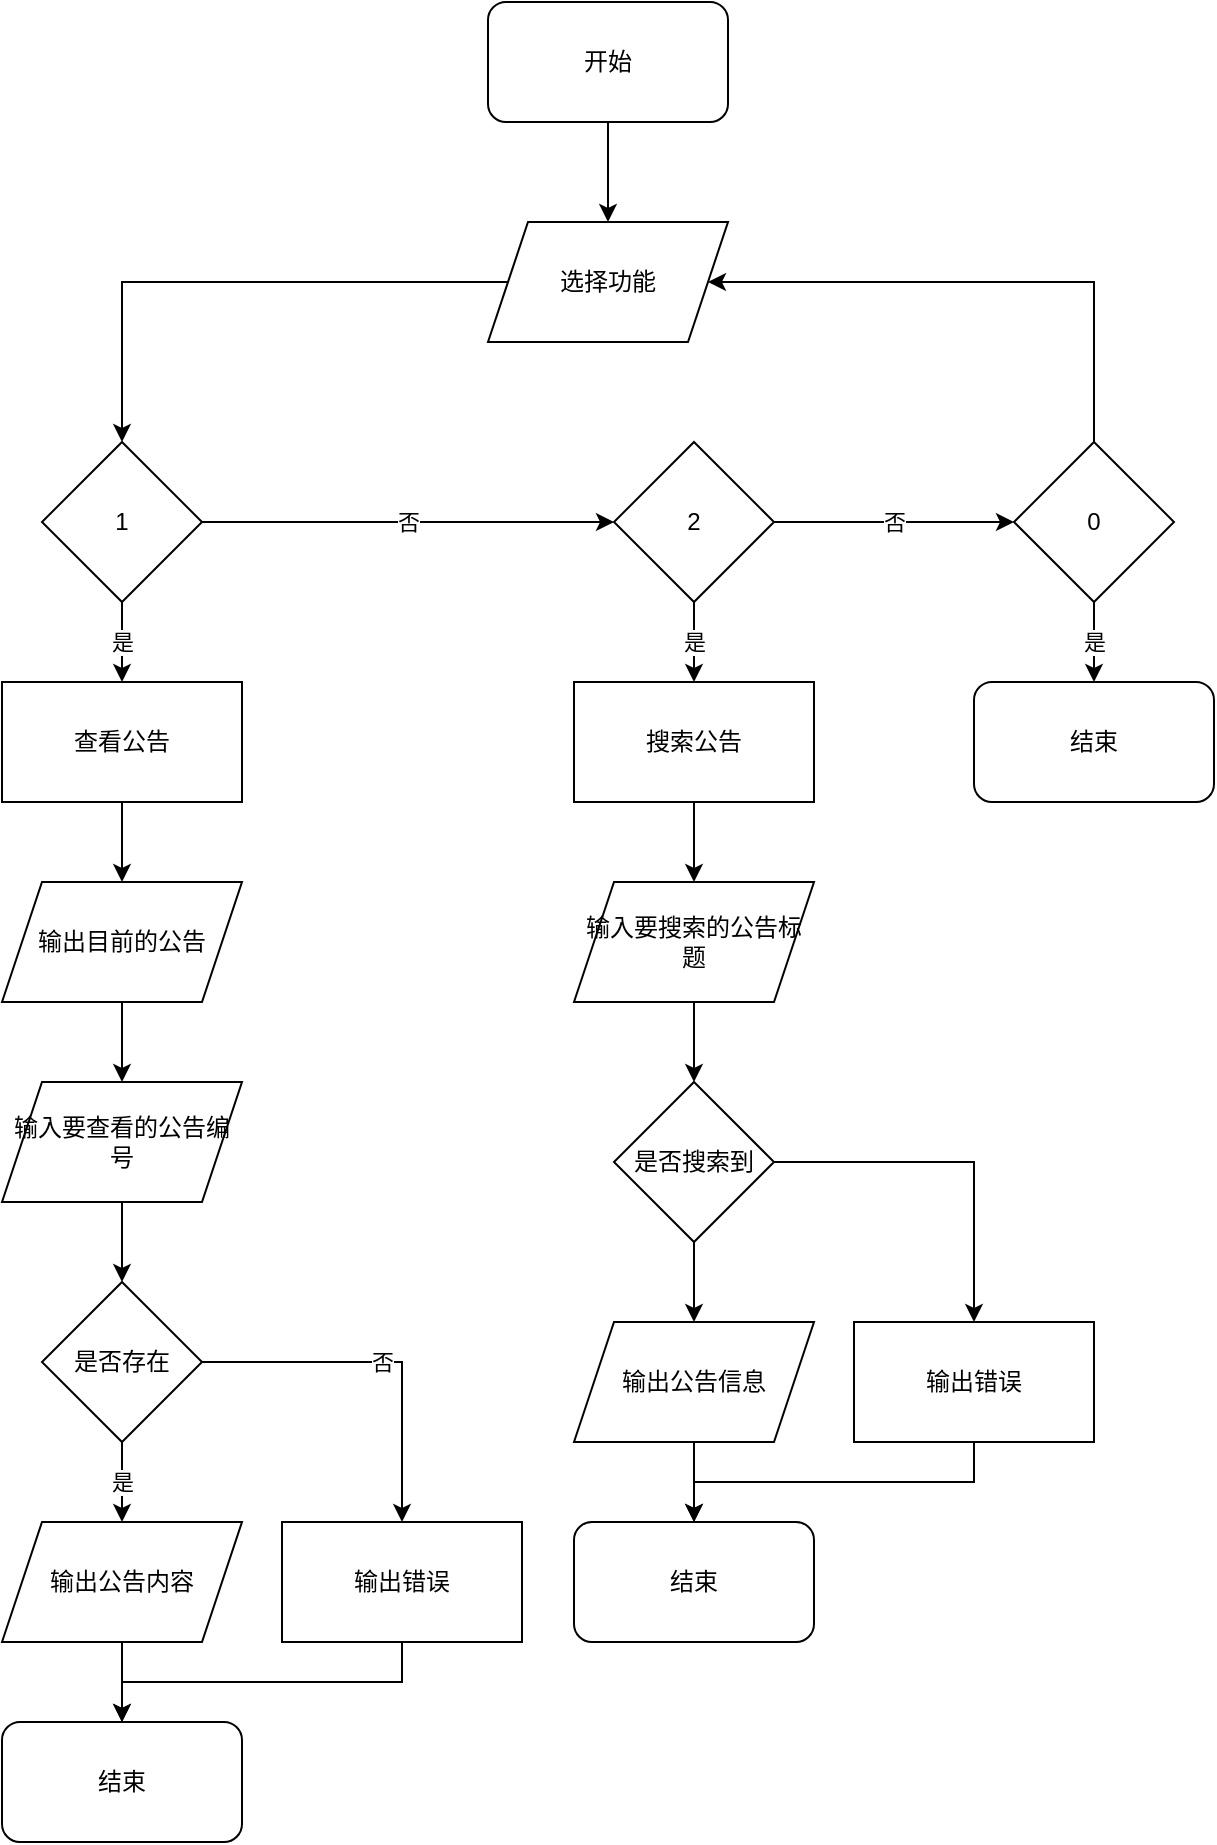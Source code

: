 <mxfile version="21.2.2" type="device">
  <diagram name="第 1 页" id="lqujI1s2nDHAGZgghagF">
    <mxGraphModel dx="1688" dy="812" grid="1" gridSize="10" guides="1" tooltips="1" connect="1" arrows="1" fold="1" page="1" pageScale="1" pageWidth="827" pageHeight="1169" math="0" shadow="0">
      <root>
        <mxCell id="0" />
        <mxCell id="1" parent="0" />
        <mxCell id="N1dWJC2LqQ8XDOZsrson-3" value="" style="edgeStyle=orthogonalEdgeStyle;rounded=0;orthogonalLoop=1;jettySize=auto;html=1;" edge="1" parent="1" source="N1dWJC2LqQ8XDOZsrson-1" target="N1dWJC2LqQ8XDOZsrson-2">
          <mxGeometry relative="1" as="geometry" />
        </mxCell>
        <mxCell id="N1dWJC2LqQ8XDOZsrson-1" value="开始" style="rounded=1;whiteSpace=wrap;html=1;" vertex="1" parent="1">
          <mxGeometry x="354" y="70" width="120" height="60" as="geometry" />
        </mxCell>
        <mxCell id="N1dWJC2LqQ8XDOZsrson-9" style="edgeStyle=orthogonalEdgeStyle;rounded=0;orthogonalLoop=1;jettySize=auto;html=1;" edge="1" parent="1" source="N1dWJC2LqQ8XDOZsrson-2" target="N1dWJC2LqQ8XDOZsrson-4">
          <mxGeometry relative="1" as="geometry" />
        </mxCell>
        <mxCell id="N1dWJC2LqQ8XDOZsrson-2" value="选择功能" style="shape=parallelogram;perimeter=parallelogramPerimeter;whiteSpace=wrap;html=1;fixedSize=1;" vertex="1" parent="1">
          <mxGeometry x="354" y="180" width="120" height="60" as="geometry" />
        </mxCell>
        <mxCell id="N1dWJC2LqQ8XDOZsrson-6" value="否" style="edgeStyle=orthogonalEdgeStyle;rounded=0;orthogonalLoop=1;jettySize=auto;html=1;" edge="1" parent="1" source="N1dWJC2LqQ8XDOZsrson-4" target="N1dWJC2LqQ8XDOZsrson-5">
          <mxGeometry relative="1" as="geometry" />
        </mxCell>
        <mxCell id="N1dWJC2LqQ8XDOZsrson-11" value="是" style="edgeStyle=orthogonalEdgeStyle;rounded=0;orthogonalLoop=1;jettySize=auto;html=1;" edge="1" parent="1" source="N1dWJC2LqQ8XDOZsrson-4" target="N1dWJC2LqQ8XDOZsrson-10">
          <mxGeometry relative="1" as="geometry" />
        </mxCell>
        <mxCell id="N1dWJC2LqQ8XDOZsrson-4" value="1" style="rhombus;whiteSpace=wrap;html=1;" vertex="1" parent="1">
          <mxGeometry x="131" y="290" width="80" height="80" as="geometry" />
        </mxCell>
        <mxCell id="N1dWJC2LqQ8XDOZsrson-8" value="否" style="edgeStyle=orthogonalEdgeStyle;rounded=0;orthogonalLoop=1;jettySize=auto;html=1;" edge="1" parent="1" source="N1dWJC2LqQ8XDOZsrson-5" target="N1dWJC2LqQ8XDOZsrson-7">
          <mxGeometry relative="1" as="geometry" />
        </mxCell>
        <mxCell id="N1dWJC2LqQ8XDOZsrson-32" value="是" style="edgeStyle=orthogonalEdgeStyle;rounded=0;orthogonalLoop=1;jettySize=auto;html=1;" edge="1" parent="1" source="N1dWJC2LqQ8XDOZsrson-5" target="N1dWJC2LqQ8XDOZsrson-31">
          <mxGeometry relative="1" as="geometry" />
        </mxCell>
        <mxCell id="N1dWJC2LqQ8XDOZsrson-5" value="2" style="rhombus;whiteSpace=wrap;html=1;" vertex="1" parent="1">
          <mxGeometry x="417" y="290" width="80" height="80" as="geometry" />
        </mxCell>
        <mxCell id="N1dWJC2LqQ8XDOZsrson-44" style="edgeStyle=orthogonalEdgeStyle;rounded=0;orthogonalLoop=1;jettySize=auto;html=1;" edge="1" parent="1" source="N1dWJC2LqQ8XDOZsrson-7" target="N1dWJC2LqQ8XDOZsrson-2">
          <mxGeometry relative="1" as="geometry">
            <Array as="points">
              <mxPoint x="657" y="210" />
            </Array>
          </mxGeometry>
        </mxCell>
        <mxCell id="N1dWJC2LqQ8XDOZsrson-46" value="是" style="edgeStyle=orthogonalEdgeStyle;rounded=0;orthogonalLoop=1;jettySize=auto;html=1;" edge="1" parent="1" source="N1dWJC2LqQ8XDOZsrson-7" target="N1dWJC2LqQ8XDOZsrson-45">
          <mxGeometry relative="1" as="geometry" />
        </mxCell>
        <mxCell id="N1dWJC2LqQ8XDOZsrson-7" value="0" style="rhombus;whiteSpace=wrap;html=1;" vertex="1" parent="1">
          <mxGeometry x="617" y="290" width="80" height="80" as="geometry" />
        </mxCell>
        <mxCell id="N1dWJC2LqQ8XDOZsrson-15" value="" style="edgeStyle=orthogonalEdgeStyle;rounded=0;orthogonalLoop=1;jettySize=auto;html=1;" edge="1" parent="1" source="N1dWJC2LqQ8XDOZsrson-10" target="N1dWJC2LqQ8XDOZsrson-14">
          <mxGeometry relative="1" as="geometry" />
        </mxCell>
        <mxCell id="N1dWJC2LqQ8XDOZsrson-10" value="查看公告" style="whiteSpace=wrap;html=1;" vertex="1" parent="1">
          <mxGeometry x="111" y="410" width="120" height="60" as="geometry" />
        </mxCell>
        <mxCell id="N1dWJC2LqQ8XDOZsrson-17" value="" style="edgeStyle=orthogonalEdgeStyle;rounded=0;orthogonalLoop=1;jettySize=auto;html=1;" edge="1" parent="1" source="N1dWJC2LqQ8XDOZsrson-14" target="N1dWJC2LqQ8XDOZsrson-16">
          <mxGeometry relative="1" as="geometry" />
        </mxCell>
        <mxCell id="N1dWJC2LqQ8XDOZsrson-14" value="输出目前的公告" style="shape=parallelogram;perimeter=parallelogramPerimeter;whiteSpace=wrap;html=1;fixedSize=1;" vertex="1" parent="1">
          <mxGeometry x="111" y="510" width="120" height="60" as="geometry" />
        </mxCell>
        <mxCell id="N1dWJC2LqQ8XDOZsrson-19" value="" style="edgeStyle=orthogonalEdgeStyle;rounded=0;orthogonalLoop=1;jettySize=auto;html=1;" edge="1" parent="1" source="N1dWJC2LqQ8XDOZsrson-16" target="N1dWJC2LqQ8XDOZsrson-18">
          <mxGeometry relative="1" as="geometry" />
        </mxCell>
        <mxCell id="N1dWJC2LqQ8XDOZsrson-16" value="输入要查看的公告编号" style="shape=parallelogram;perimeter=parallelogramPerimeter;whiteSpace=wrap;html=1;fixedSize=1;" vertex="1" parent="1">
          <mxGeometry x="111" y="610" width="120" height="60" as="geometry" />
        </mxCell>
        <mxCell id="N1dWJC2LqQ8XDOZsrson-23" value="是" style="edgeStyle=orthogonalEdgeStyle;rounded=0;orthogonalLoop=1;jettySize=auto;html=1;" edge="1" parent="1" source="N1dWJC2LqQ8XDOZsrson-18" target="N1dWJC2LqQ8XDOZsrson-22">
          <mxGeometry relative="1" as="geometry" />
        </mxCell>
        <mxCell id="N1dWJC2LqQ8XDOZsrson-28" value="否" style="edgeStyle=orthogonalEdgeStyle;rounded=0;orthogonalLoop=1;jettySize=auto;html=1;" edge="1" parent="1" source="N1dWJC2LqQ8XDOZsrson-18" target="N1dWJC2LqQ8XDOZsrson-27">
          <mxGeometry relative="1" as="geometry" />
        </mxCell>
        <mxCell id="N1dWJC2LqQ8XDOZsrson-18" value="是否存在" style="rhombus;whiteSpace=wrap;html=1;" vertex="1" parent="1">
          <mxGeometry x="131" y="710" width="80" height="80" as="geometry" />
        </mxCell>
        <mxCell id="N1dWJC2LqQ8XDOZsrson-25" value="" style="edgeStyle=orthogonalEdgeStyle;rounded=0;orthogonalLoop=1;jettySize=auto;html=1;" edge="1" parent="1" source="N1dWJC2LqQ8XDOZsrson-22" target="N1dWJC2LqQ8XDOZsrson-24">
          <mxGeometry relative="1" as="geometry" />
        </mxCell>
        <mxCell id="N1dWJC2LqQ8XDOZsrson-22" value="输出公告内容" style="shape=parallelogram;perimeter=parallelogramPerimeter;whiteSpace=wrap;html=1;fixedSize=1;" vertex="1" parent="1">
          <mxGeometry x="111" y="830" width="120" height="60" as="geometry" />
        </mxCell>
        <mxCell id="N1dWJC2LqQ8XDOZsrson-24" value="结束" style="rounded=1;whiteSpace=wrap;html=1;" vertex="1" parent="1">
          <mxGeometry x="111" y="930" width="120" height="60" as="geometry" />
        </mxCell>
        <mxCell id="N1dWJC2LqQ8XDOZsrson-29" style="edgeStyle=orthogonalEdgeStyle;rounded=0;orthogonalLoop=1;jettySize=auto;html=1;" edge="1" parent="1" source="N1dWJC2LqQ8XDOZsrson-27" target="N1dWJC2LqQ8XDOZsrson-24">
          <mxGeometry relative="1" as="geometry">
            <Array as="points">
              <mxPoint x="311" y="910" />
              <mxPoint x="171" y="910" />
            </Array>
          </mxGeometry>
        </mxCell>
        <mxCell id="N1dWJC2LqQ8XDOZsrson-27" value="输出错误" style="whiteSpace=wrap;html=1;" vertex="1" parent="1">
          <mxGeometry x="251" y="830" width="120" height="60" as="geometry" />
        </mxCell>
        <mxCell id="N1dWJC2LqQ8XDOZsrson-34" value="" style="edgeStyle=orthogonalEdgeStyle;rounded=0;orthogonalLoop=1;jettySize=auto;html=1;" edge="1" parent="1" source="N1dWJC2LqQ8XDOZsrson-31" target="N1dWJC2LqQ8XDOZsrson-33">
          <mxGeometry relative="1" as="geometry" />
        </mxCell>
        <mxCell id="N1dWJC2LqQ8XDOZsrson-31" value="搜索公告" style="whiteSpace=wrap;html=1;" vertex="1" parent="1">
          <mxGeometry x="397" y="410" width="120" height="60" as="geometry" />
        </mxCell>
        <mxCell id="N1dWJC2LqQ8XDOZsrson-36" value="" style="edgeStyle=orthogonalEdgeStyle;rounded=0;orthogonalLoop=1;jettySize=auto;html=1;" edge="1" parent="1" source="N1dWJC2LqQ8XDOZsrson-33" target="N1dWJC2LqQ8XDOZsrson-35">
          <mxGeometry relative="1" as="geometry" />
        </mxCell>
        <mxCell id="N1dWJC2LqQ8XDOZsrson-33" value="输入要搜索的公告标题" style="shape=parallelogram;perimeter=parallelogramPerimeter;whiteSpace=wrap;html=1;fixedSize=1;" vertex="1" parent="1">
          <mxGeometry x="397" y="510" width="120" height="60" as="geometry" />
        </mxCell>
        <mxCell id="N1dWJC2LqQ8XDOZsrson-38" value="" style="edgeStyle=orthogonalEdgeStyle;rounded=0;orthogonalLoop=1;jettySize=auto;html=1;" edge="1" parent="1" source="N1dWJC2LqQ8XDOZsrson-35" target="N1dWJC2LqQ8XDOZsrson-37">
          <mxGeometry relative="1" as="geometry" />
        </mxCell>
        <mxCell id="N1dWJC2LqQ8XDOZsrson-42" value="" style="edgeStyle=orthogonalEdgeStyle;rounded=0;orthogonalLoop=1;jettySize=auto;html=1;" edge="1" parent="1" source="N1dWJC2LqQ8XDOZsrson-35" target="N1dWJC2LqQ8XDOZsrson-41">
          <mxGeometry relative="1" as="geometry" />
        </mxCell>
        <mxCell id="N1dWJC2LqQ8XDOZsrson-35" value="是否搜索到" style="rhombus;whiteSpace=wrap;html=1;" vertex="1" parent="1">
          <mxGeometry x="417" y="610" width="80" height="80" as="geometry" />
        </mxCell>
        <mxCell id="N1dWJC2LqQ8XDOZsrson-40" value="" style="edgeStyle=orthogonalEdgeStyle;rounded=0;orthogonalLoop=1;jettySize=auto;html=1;" edge="1" parent="1" source="N1dWJC2LqQ8XDOZsrson-37" target="N1dWJC2LqQ8XDOZsrson-39">
          <mxGeometry relative="1" as="geometry" />
        </mxCell>
        <mxCell id="N1dWJC2LqQ8XDOZsrson-37" value="输出公告信息" style="shape=parallelogram;perimeter=parallelogramPerimeter;whiteSpace=wrap;html=1;fixedSize=1;" vertex="1" parent="1">
          <mxGeometry x="397" y="730" width="120" height="60" as="geometry" />
        </mxCell>
        <mxCell id="N1dWJC2LqQ8XDOZsrson-39" value="结束" style="rounded=1;whiteSpace=wrap;html=1;" vertex="1" parent="1">
          <mxGeometry x="397" y="830" width="120" height="60" as="geometry" />
        </mxCell>
        <mxCell id="N1dWJC2LqQ8XDOZsrson-43" style="edgeStyle=orthogonalEdgeStyle;rounded=0;orthogonalLoop=1;jettySize=auto;html=1;" edge="1" parent="1" source="N1dWJC2LqQ8XDOZsrson-41" target="N1dWJC2LqQ8XDOZsrson-39">
          <mxGeometry relative="1" as="geometry">
            <Array as="points">
              <mxPoint x="597" y="810" />
              <mxPoint x="457" y="810" />
            </Array>
          </mxGeometry>
        </mxCell>
        <mxCell id="N1dWJC2LqQ8XDOZsrson-41" value="输出错误" style="whiteSpace=wrap;html=1;" vertex="1" parent="1">
          <mxGeometry x="537" y="730" width="120" height="60" as="geometry" />
        </mxCell>
        <mxCell id="N1dWJC2LqQ8XDOZsrson-45" value="结束" style="rounded=1;whiteSpace=wrap;html=1;" vertex="1" parent="1">
          <mxGeometry x="597" y="410" width="120" height="60" as="geometry" />
        </mxCell>
      </root>
    </mxGraphModel>
  </diagram>
</mxfile>
